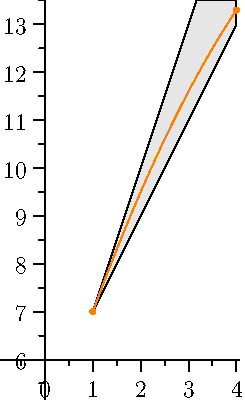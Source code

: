 import graph;
size(0,200);

real m = 2.1;

real bu(real x) { return 7 + 3(x-1); }
real buinv(real y) { return (y-7)/3 + 1; }
real bl(real x) { return 7 + 2(x-1); }
real se(real x) { return 7 + m*(x-1); }

draw(graph(bu,1,3),lightgray);
draw(graph(bl,1,4),lightgray);
filldraw((1,7)--(4,13)--(4,13.5)--(buinv(13.5),13.5)--cycle,lightgray);

//secant
//draw((1,7)--(4,se(4)),black);
dot((1,7),orange);
dot((4,se(4)),orange);

real f(real x) { return se(x) - 0.2*(x-1)*(x-4) ; }
real fp(real x) { return m - 0.5*(x-4) - 0.5(x-1) ; }

draw(graph(f,1,4),orange);

//real c = 2.5;
//real tc(real x) { return f(c)+fp(c)*(x-c); }
//draw(graph(tc,c-0.75,c+0.75),black);

xaxis(YEquals(6),RightTicks);
yaxis(LeftTicks);

